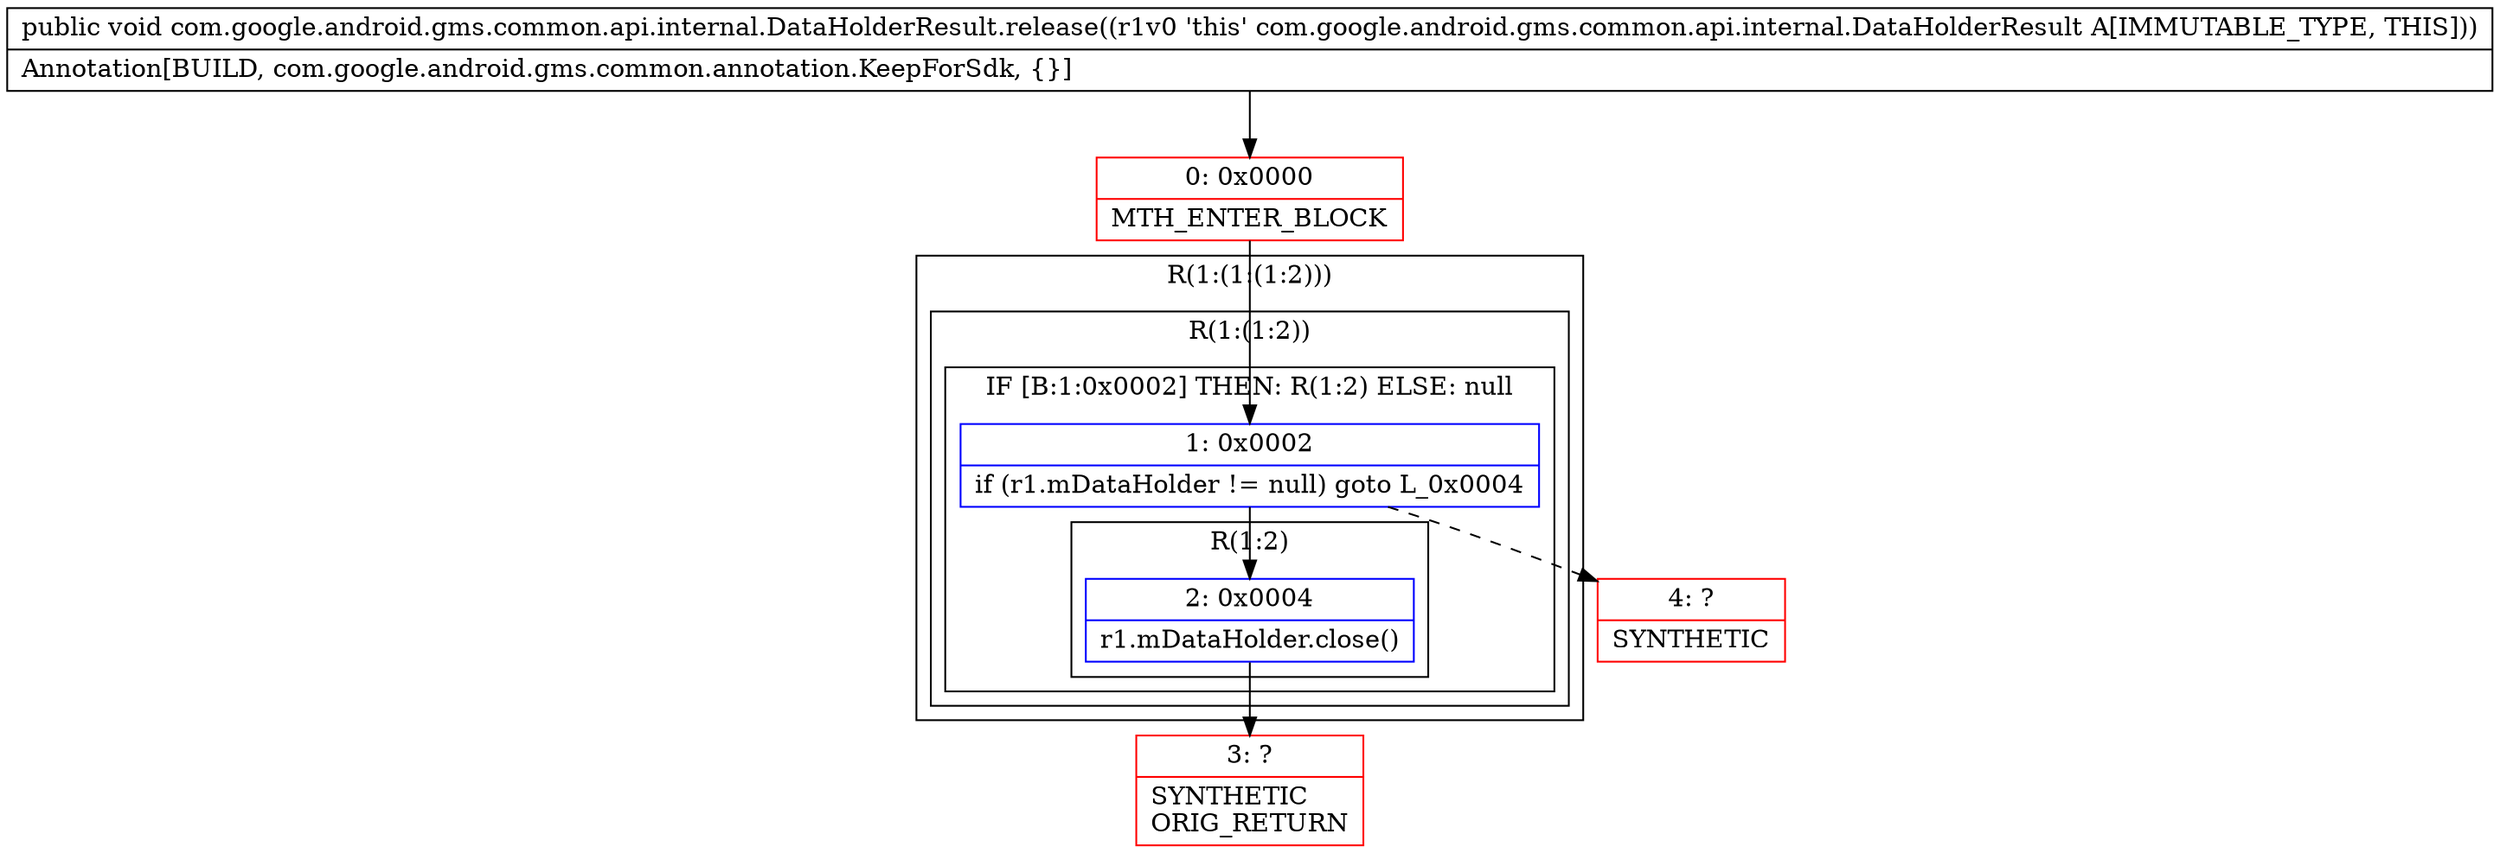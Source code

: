 digraph "CFG forcom.google.android.gms.common.api.internal.DataHolderResult.release()V" {
subgraph cluster_Region_1837592088 {
label = "R(1:(1:(1:2)))";
node [shape=record,color=blue];
subgraph cluster_Region_1666088970 {
label = "R(1:(1:2))";
node [shape=record,color=blue];
subgraph cluster_IfRegion_493845370 {
label = "IF [B:1:0x0002] THEN: R(1:2) ELSE: null";
node [shape=record,color=blue];
Node_1 [shape=record,label="{1\:\ 0x0002|if (r1.mDataHolder != null) goto L_0x0004\l}"];
subgraph cluster_Region_420588296 {
label = "R(1:2)";
node [shape=record,color=blue];
Node_2 [shape=record,label="{2\:\ 0x0004|r1.mDataHolder.close()\l}"];
}
}
}
}
Node_0 [shape=record,color=red,label="{0\:\ 0x0000|MTH_ENTER_BLOCK\l}"];
Node_3 [shape=record,color=red,label="{3\:\ ?|SYNTHETIC\lORIG_RETURN\l}"];
Node_4 [shape=record,color=red,label="{4\:\ ?|SYNTHETIC\l}"];
MethodNode[shape=record,label="{public void com.google.android.gms.common.api.internal.DataHolderResult.release((r1v0 'this' com.google.android.gms.common.api.internal.DataHolderResult A[IMMUTABLE_TYPE, THIS]))  | Annotation[BUILD, com.google.android.gms.common.annotation.KeepForSdk, \{\}]\l}"];
MethodNode -> Node_0;
Node_1 -> Node_2;
Node_1 -> Node_4[style=dashed];
Node_2 -> Node_3;
Node_0 -> Node_1;
}

